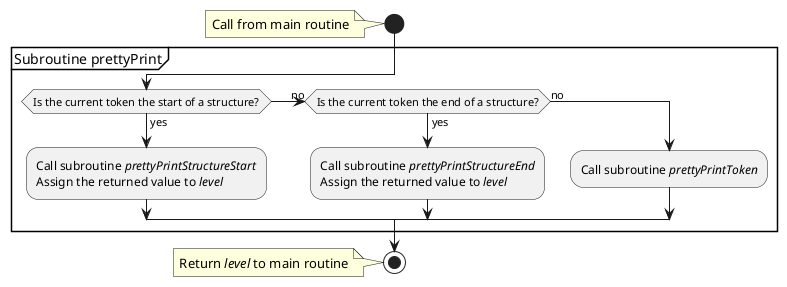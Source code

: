 @startuml
'https://plantuml.com/activity-diagram-beta

start
note: Call from main routine

group Subroutine prettyPrint
  if (Is the current token the start of a structure?) then (yes)
    :Call subroutine //prettyPrintStructureStart//
    Assign the returned value to //level//;
  (no) elseif (Is the current token the end of a structure?) then (yes)
    :Call subroutine //prettyPrintStructureEnd//
    Assign the returned value to //level//;
  else (no)
    :Call subroutine //prettyPrintToken//;
  endif
end group

stop
note: Return //level// to main routine

@enduml
